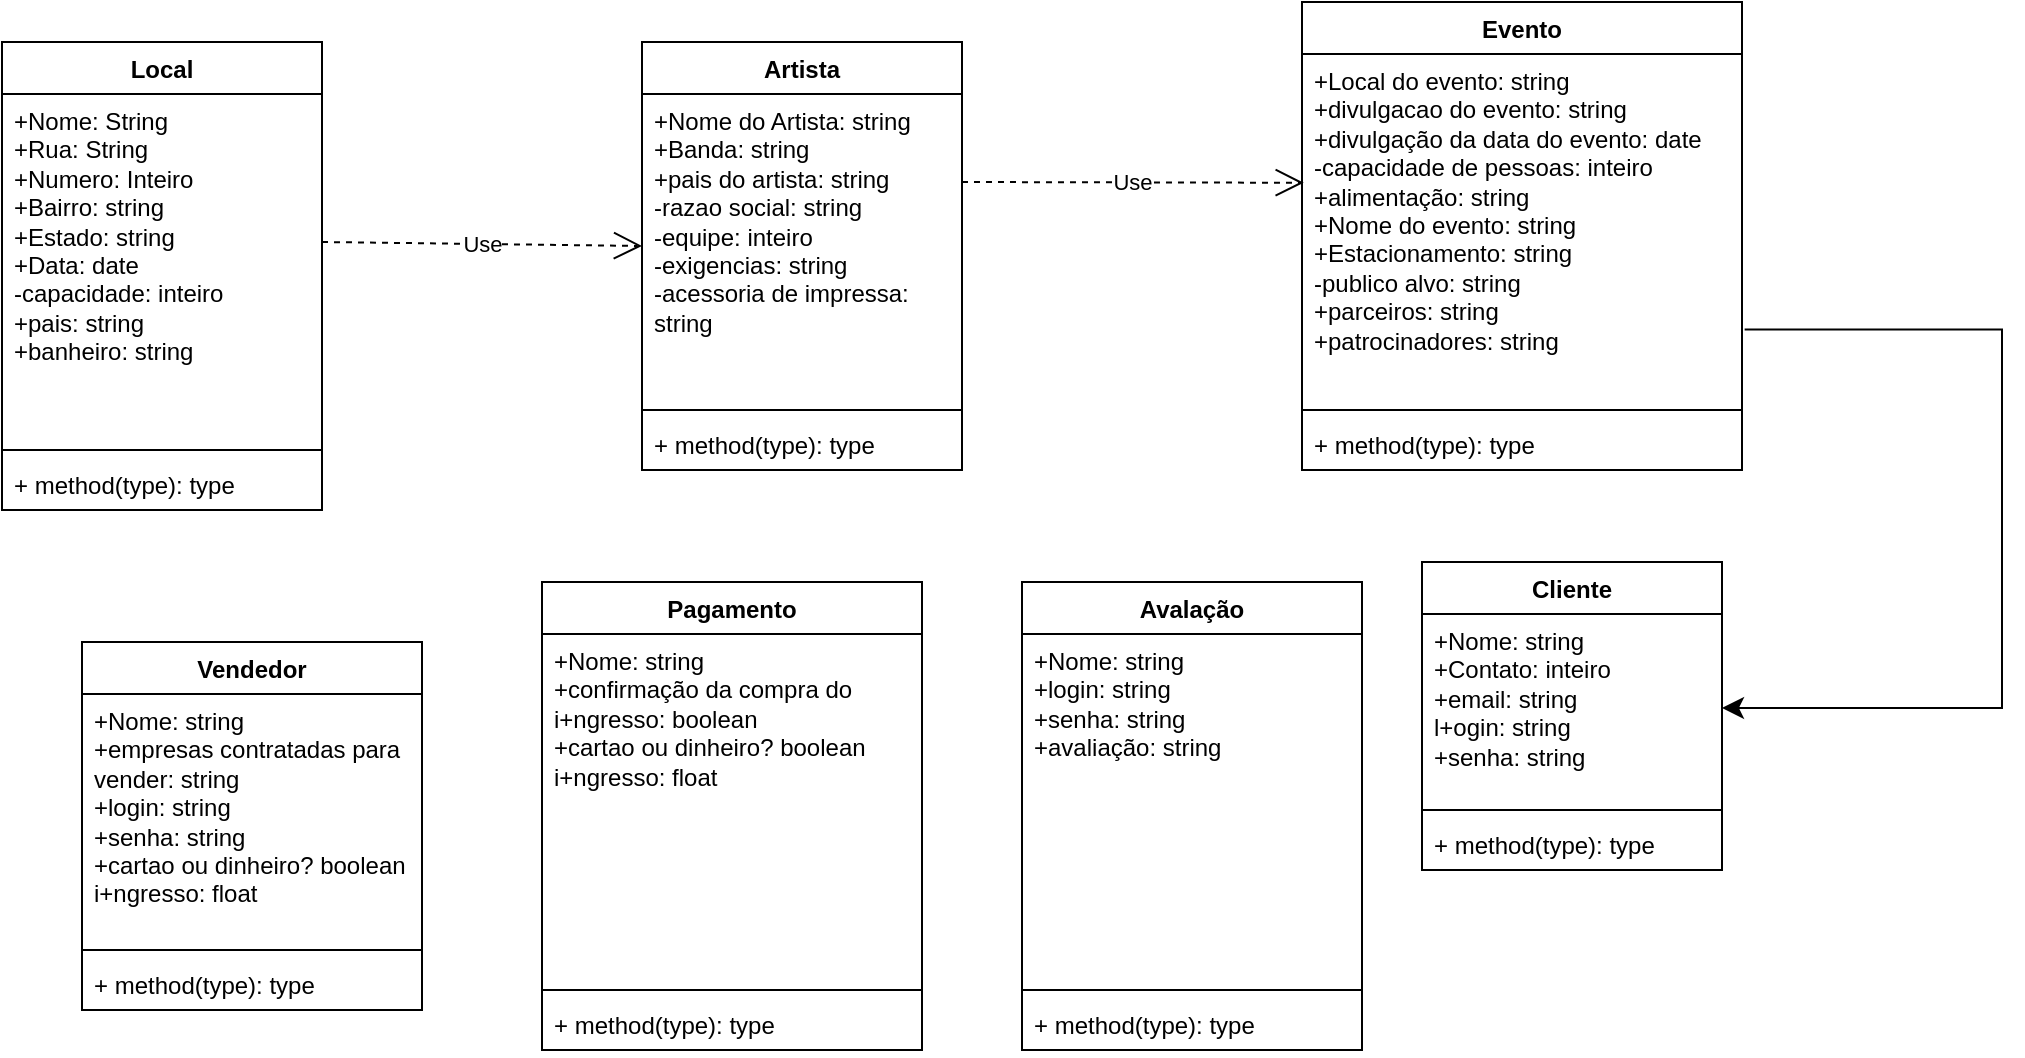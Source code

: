 <mxfile version="24.4.2" type="github">
  <diagram name="Página-1" id="MApGiX01n8zLRWQ2Dh-h">
    <mxGraphModel dx="1247" dy="671" grid="1" gridSize="10" guides="1" tooltips="1" connect="1" arrows="1" fold="1" page="1" pageScale="1" pageWidth="1169" pageHeight="827" math="0" shadow="0">
      <root>
        <mxCell id="0" />
        <mxCell id="1" parent="0" />
        <mxCell id="CrImROOjZfawF2_D6I3x-5" value="Local" style="swimlane;fontStyle=1;align=center;verticalAlign=top;childLayout=stackLayout;horizontal=1;startSize=26;horizontalStack=0;resizeParent=1;resizeParentMax=0;resizeLast=0;collapsible=1;marginBottom=0;whiteSpace=wrap;html=1;" vertex="1" parent="1">
          <mxGeometry x="30" y="490" width="160" height="234" as="geometry" />
        </mxCell>
        <mxCell id="CrImROOjZfawF2_D6I3x-6" value="+Nome: String&lt;br&gt;+Rua: String&lt;br&gt;+Numero: Inteiro&lt;div&gt;+Bairro: string&lt;br&gt;+Estado: string&lt;br&gt;+Data: date&lt;br&gt;-capacidade: inteiro&lt;br&gt;+pais: string&lt;br&gt;+banheiro: string&lt;/div&gt;" style="text;strokeColor=none;fillColor=none;align=left;verticalAlign=top;spacingLeft=4;spacingRight=4;overflow=hidden;rotatable=0;points=[[0,0.5],[1,0.5]];portConstraint=eastwest;whiteSpace=wrap;html=1;" vertex="1" parent="CrImROOjZfawF2_D6I3x-5">
          <mxGeometry y="26" width="160" height="174" as="geometry" />
        </mxCell>
        <mxCell id="CrImROOjZfawF2_D6I3x-7" value="" style="line;strokeWidth=1;fillColor=none;align=left;verticalAlign=middle;spacingTop=-1;spacingLeft=3;spacingRight=3;rotatable=0;labelPosition=right;points=[];portConstraint=eastwest;strokeColor=inherit;" vertex="1" parent="CrImROOjZfawF2_D6I3x-5">
          <mxGeometry y="200" width="160" height="8" as="geometry" />
        </mxCell>
        <mxCell id="CrImROOjZfawF2_D6I3x-8" value="+ method(type): type" style="text;strokeColor=none;fillColor=none;align=left;verticalAlign=top;spacingLeft=4;spacingRight=4;overflow=hidden;rotatable=0;points=[[0,0.5],[1,0.5]];portConstraint=eastwest;whiteSpace=wrap;html=1;" vertex="1" parent="CrImROOjZfawF2_D6I3x-5">
          <mxGeometry y="208" width="160" height="26" as="geometry" />
        </mxCell>
        <mxCell id="CrImROOjZfawF2_D6I3x-9" value="Artista" style="swimlane;fontStyle=1;align=center;verticalAlign=top;childLayout=stackLayout;horizontal=1;startSize=26;horizontalStack=0;resizeParent=1;resizeParentMax=0;resizeLast=0;collapsible=1;marginBottom=0;whiteSpace=wrap;html=1;" vertex="1" parent="1">
          <mxGeometry x="350" y="490" width="160" height="214" as="geometry" />
        </mxCell>
        <mxCell id="CrImROOjZfawF2_D6I3x-10" value="+Nome do Artista: string&lt;br&gt;+Banda: string&lt;br&gt;+pais do artista: string&lt;br&gt;-razao social: string&lt;br&gt;-equipe: inteiro&lt;br&gt;-exigencias: string&lt;br&gt;-acessoria de impressa: string&lt;br&gt;&lt;br&gt;&lt;div&gt;&lt;br&gt;&lt;/div&gt;" style="text;strokeColor=none;fillColor=none;align=left;verticalAlign=top;spacingLeft=4;spacingRight=4;overflow=hidden;rotatable=0;points=[[0,0.5],[1,0.5]];portConstraint=eastwest;whiteSpace=wrap;html=1;" vertex="1" parent="CrImROOjZfawF2_D6I3x-9">
          <mxGeometry y="26" width="160" height="154" as="geometry" />
        </mxCell>
        <mxCell id="CrImROOjZfawF2_D6I3x-11" value="" style="line;strokeWidth=1;fillColor=none;align=left;verticalAlign=middle;spacingTop=-1;spacingLeft=3;spacingRight=3;rotatable=0;labelPosition=right;points=[];portConstraint=eastwest;strokeColor=inherit;" vertex="1" parent="CrImROOjZfawF2_D6I3x-9">
          <mxGeometry y="180" width="160" height="8" as="geometry" />
        </mxCell>
        <mxCell id="CrImROOjZfawF2_D6I3x-12" value="+ method(type): type" style="text;strokeColor=none;fillColor=none;align=left;verticalAlign=top;spacingLeft=4;spacingRight=4;overflow=hidden;rotatable=0;points=[[0,0.5],[1,0.5]];portConstraint=eastwest;whiteSpace=wrap;html=1;" vertex="1" parent="CrImROOjZfawF2_D6I3x-9">
          <mxGeometry y="188" width="160" height="26" as="geometry" />
        </mxCell>
        <mxCell id="CrImROOjZfawF2_D6I3x-14" value="Cliente" style="swimlane;fontStyle=1;align=center;verticalAlign=top;childLayout=stackLayout;horizontal=1;startSize=26;horizontalStack=0;resizeParent=1;resizeParentMax=0;resizeLast=0;collapsible=1;marginBottom=0;whiteSpace=wrap;html=1;" vertex="1" parent="1">
          <mxGeometry x="740" y="750" width="150" height="154" as="geometry" />
        </mxCell>
        <mxCell id="CrImROOjZfawF2_D6I3x-15" value="+Nome: string&lt;br&gt;+Contato: inteiro&lt;br&gt;+email: string&lt;br&gt;l+ogin: string&lt;br&gt;+senha: string&lt;br&gt;&lt;br&gt;&lt;div&gt;&lt;br&gt;&lt;/div&gt;" style="text;strokeColor=none;fillColor=none;align=left;verticalAlign=top;spacingLeft=4;spacingRight=4;overflow=hidden;rotatable=0;points=[[0,0.5],[1,0.5]];portConstraint=eastwest;whiteSpace=wrap;html=1;" vertex="1" parent="CrImROOjZfawF2_D6I3x-14">
          <mxGeometry y="26" width="150" height="94" as="geometry" />
        </mxCell>
        <mxCell id="CrImROOjZfawF2_D6I3x-16" value="" style="line;strokeWidth=1;fillColor=none;align=left;verticalAlign=middle;spacingTop=-1;spacingLeft=3;spacingRight=3;rotatable=0;labelPosition=right;points=[];portConstraint=eastwest;strokeColor=inherit;" vertex="1" parent="CrImROOjZfawF2_D6I3x-14">
          <mxGeometry y="120" width="150" height="8" as="geometry" />
        </mxCell>
        <mxCell id="CrImROOjZfawF2_D6I3x-17" value="+ method(type): type" style="text;strokeColor=none;fillColor=none;align=left;verticalAlign=top;spacingLeft=4;spacingRight=4;overflow=hidden;rotatable=0;points=[[0,0.5],[1,0.5]];portConstraint=eastwest;whiteSpace=wrap;html=1;" vertex="1" parent="CrImROOjZfawF2_D6I3x-14">
          <mxGeometry y="128" width="150" height="26" as="geometry" />
        </mxCell>
        <mxCell id="CrImROOjZfawF2_D6I3x-18" value="Vendedor" style="swimlane;fontStyle=1;align=center;verticalAlign=top;childLayout=stackLayout;horizontal=1;startSize=26;horizontalStack=0;resizeParent=1;resizeParentMax=0;resizeLast=0;collapsible=1;marginBottom=0;whiteSpace=wrap;html=1;" vertex="1" parent="1">
          <mxGeometry x="70" y="790" width="170" height="184" as="geometry" />
        </mxCell>
        <mxCell id="CrImROOjZfawF2_D6I3x-19" value="+Nome: string&lt;br&gt;+empresas contratadas para vender: string&lt;br&gt;+login: string&lt;div&gt;+senha: string&lt;br&gt;&lt;div&gt;+cartao ou dinheiro? boolean&lt;br&gt;i+ngresso: float&lt;/div&gt;&lt;/div&gt;" style="text;strokeColor=none;fillColor=none;align=left;verticalAlign=top;spacingLeft=4;spacingRight=4;overflow=hidden;rotatable=0;points=[[0,0.5],[1,0.5]];portConstraint=eastwest;whiteSpace=wrap;html=1;" vertex="1" parent="CrImROOjZfawF2_D6I3x-18">
          <mxGeometry y="26" width="170" height="124" as="geometry" />
        </mxCell>
        <mxCell id="CrImROOjZfawF2_D6I3x-20" value="" style="line;strokeWidth=1;fillColor=none;align=left;verticalAlign=middle;spacingTop=-1;spacingLeft=3;spacingRight=3;rotatable=0;labelPosition=right;points=[];portConstraint=eastwest;strokeColor=inherit;" vertex="1" parent="CrImROOjZfawF2_D6I3x-18">
          <mxGeometry y="150" width="170" height="8" as="geometry" />
        </mxCell>
        <mxCell id="CrImROOjZfawF2_D6I3x-21" value="+ method(type): type" style="text;strokeColor=none;fillColor=none;align=left;verticalAlign=top;spacingLeft=4;spacingRight=4;overflow=hidden;rotatable=0;points=[[0,0.5],[1,0.5]];portConstraint=eastwest;whiteSpace=wrap;html=1;" vertex="1" parent="CrImROOjZfawF2_D6I3x-18">
          <mxGeometry y="158" width="170" height="26" as="geometry" />
        </mxCell>
        <mxCell id="CrImROOjZfawF2_D6I3x-22" value="Evento" style="swimlane;fontStyle=1;align=center;verticalAlign=top;childLayout=stackLayout;horizontal=1;startSize=26;horizontalStack=0;resizeParent=1;resizeParentMax=0;resizeLast=0;collapsible=1;marginBottom=0;whiteSpace=wrap;html=1;" vertex="1" parent="1">
          <mxGeometry x="680" y="470" width="220" height="234" as="geometry" />
        </mxCell>
        <mxCell id="CrImROOjZfawF2_D6I3x-23" value="+Local do evento: string&lt;br&gt;+divulgacao do evento: string&lt;br&gt;+divulgação da data do evento: date&lt;br&gt;-capacidade de pessoas: inteiro&lt;br&gt;+alimentação: string&lt;br&gt;+Nome do evento: string&lt;br&gt;+Estacionamento: string&lt;br&gt;&lt;div&gt;-publico alvo: string&lt;br&gt;+parceiros: string&lt;br&gt;+patrocinadores: string&lt;/div&gt;" style="text;strokeColor=none;fillColor=none;align=left;verticalAlign=top;spacingLeft=4;spacingRight=4;overflow=hidden;rotatable=0;points=[[0,0.5],[1,0.5]];portConstraint=eastwest;whiteSpace=wrap;html=1;" vertex="1" parent="CrImROOjZfawF2_D6I3x-22">
          <mxGeometry y="26" width="220" height="174" as="geometry" />
        </mxCell>
        <mxCell id="CrImROOjZfawF2_D6I3x-24" value="" style="line;strokeWidth=1;fillColor=none;align=left;verticalAlign=middle;spacingTop=-1;spacingLeft=3;spacingRight=3;rotatable=0;labelPosition=right;points=[];portConstraint=eastwest;strokeColor=inherit;" vertex="1" parent="CrImROOjZfawF2_D6I3x-22">
          <mxGeometry y="200" width="220" height="8" as="geometry" />
        </mxCell>
        <mxCell id="CrImROOjZfawF2_D6I3x-25" value="+ method(type): type" style="text;strokeColor=none;fillColor=none;align=left;verticalAlign=top;spacingLeft=4;spacingRight=4;overflow=hidden;rotatable=0;points=[[0,0.5],[1,0.5]];portConstraint=eastwest;whiteSpace=wrap;html=1;" vertex="1" parent="CrImROOjZfawF2_D6I3x-22">
          <mxGeometry y="208" width="220" height="26" as="geometry" />
        </mxCell>
        <mxCell id="CrImROOjZfawF2_D6I3x-26" value="Pagamento" style="swimlane;fontStyle=1;align=center;verticalAlign=top;childLayout=stackLayout;horizontal=1;startSize=26;horizontalStack=0;resizeParent=1;resizeParentMax=0;resizeLast=0;collapsible=1;marginBottom=0;whiteSpace=wrap;html=1;" vertex="1" parent="1">
          <mxGeometry x="300" y="760" width="190" height="234" as="geometry" />
        </mxCell>
        <mxCell id="CrImROOjZfawF2_D6I3x-27" value="+Nome: string&lt;br&gt;+confirmação da compra do i+ngresso: boolean&lt;br&gt;+cartao ou dinheiro? boolean&lt;br&gt;i+ngresso: float&lt;br&gt;&lt;div&gt;&lt;br&gt;&lt;/div&gt;" style="text;strokeColor=none;fillColor=none;align=left;verticalAlign=top;spacingLeft=4;spacingRight=4;overflow=hidden;rotatable=0;points=[[0,0.5],[1,0.5]];portConstraint=eastwest;whiteSpace=wrap;html=1;" vertex="1" parent="CrImROOjZfawF2_D6I3x-26">
          <mxGeometry y="26" width="190" height="174" as="geometry" />
        </mxCell>
        <mxCell id="CrImROOjZfawF2_D6I3x-28" value="" style="line;strokeWidth=1;fillColor=none;align=left;verticalAlign=middle;spacingTop=-1;spacingLeft=3;spacingRight=3;rotatable=0;labelPosition=right;points=[];portConstraint=eastwest;strokeColor=inherit;" vertex="1" parent="CrImROOjZfawF2_D6I3x-26">
          <mxGeometry y="200" width="190" height="8" as="geometry" />
        </mxCell>
        <mxCell id="CrImROOjZfawF2_D6I3x-29" value="+ method(type): type" style="text;strokeColor=none;fillColor=none;align=left;verticalAlign=top;spacingLeft=4;spacingRight=4;overflow=hidden;rotatable=0;points=[[0,0.5],[1,0.5]];portConstraint=eastwest;whiteSpace=wrap;html=1;" vertex="1" parent="CrImROOjZfawF2_D6I3x-26">
          <mxGeometry y="208" width="190" height="26" as="geometry" />
        </mxCell>
        <mxCell id="CrImROOjZfawF2_D6I3x-30" value="Avalação" style="swimlane;fontStyle=1;align=center;verticalAlign=top;childLayout=stackLayout;horizontal=1;startSize=26;horizontalStack=0;resizeParent=1;resizeParentMax=0;resizeLast=0;collapsible=1;marginBottom=0;whiteSpace=wrap;html=1;" vertex="1" parent="1">
          <mxGeometry x="540" y="760" width="170" height="234" as="geometry" />
        </mxCell>
        <mxCell id="CrImROOjZfawF2_D6I3x-31" value="+Nome: string&lt;br&gt;+login: string&lt;br&gt;+senha: string&lt;br&gt;+avaliação: string&lt;div&gt;&lt;br&gt;&lt;/div&gt;" style="text;strokeColor=none;fillColor=none;align=left;verticalAlign=top;spacingLeft=4;spacingRight=4;overflow=hidden;rotatable=0;points=[[0,0.5],[1,0.5]];portConstraint=eastwest;whiteSpace=wrap;html=1;" vertex="1" parent="CrImROOjZfawF2_D6I3x-30">
          <mxGeometry y="26" width="170" height="174" as="geometry" />
        </mxCell>
        <mxCell id="CrImROOjZfawF2_D6I3x-32" value="" style="line;strokeWidth=1;fillColor=none;align=left;verticalAlign=middle;spacingTop=-1;spacingLeft=3;spacingRight=3;rotatable=0;labelPosition=right;points=[];portConstraint=eastwest;strokeColor=inherit;" vertex="1" parent="CrImROOjZfawF2_D6I3x-30">
          <mxGeometry y="200" width="170" height="8" as="geometry" />
        </mxCell>
        <mxCell id="CrImROOjZfawF2_D6I3x-33" value="+ method(type): type" style="text;strokeColor=none;fillColor=none;align=left;verticalAlign=top;spacingLeft=4;spacingRight=4;overflow=hidden;rotatable=0;points=[[0,0.5],[1,0.5]];portConstraint=eastwest;whiteSpace=wrap;html=1;" vertex="1" parent="CrImROOjZfawF2_D6I3x-30">
          <mxGeometry y="208" width="170" height="26" as="geometry" />
        </mxCell>
        <mxCell id="CrImROOjZfawF2_D6I3x-38" value="Use" style="endArrow=open;endSize=12;dashed=1;html=1;rounded=0;" edge="1" parent="1" target="CrImROOjZfawF2_D6I3x-10">
          <mxGeometry width="160" relative="1" as="geometry">
            <mxPoint x="190" y="590" as="sourcePoint" />
            <mxPoint x="350" y="590" as="targetPoint" />
          </mxGeometry>
        </mxCell>
        <mxCell id="CrImROOjZfawF2_D6I3x-40" value="Use" style="endArrow=open;endSize=12;dashed=1;html=1;rounded=0;entryX=0.004;entryY=0.37;entryDx=0;entryDy=0;entryPerimeter=0;" edge="1" parent="1" target="CrImROOjZfawF2_D6I3x-23">
          <mxGeometry width="160" relative="1" as="geometry">
            <mxPoint x="510" y="560" as="sourcePoint" />
            <mxPoint x="670" y="560" as="targetPoint" />
          </mxGeometry>
        </mxCell>
        <mxCell id="CrImROOjZfawF2_D6I3x-41" value="" style="edgeStyle=elbowEdgeStyle;elbow=horizontal;endArrow=classic;html=1;curved=0;rounded=0;endSize=8;startSize=8;exitX=1.006;exitY=0.792;exitDx=0;exitDy=0;exitPerimeter=0;entryX=1;entryY=0.5;entryDx=0;entryDy=0;" edge="1" parent="1" source="CrImROOjZfawF2_D6I3x-23" target="CrImROOjZfawF2_D6I3x-15">
          <mxGeometry width="50" height="50" relative="1" as="geometry">
            <mxPoint x="970" y="680" as="sourcePoint" />
            <mxPoint x="920" y="740" as="targetPoint" />
            <Array as="points">
              <mxPoint x="1030" y="730" />
            </Array>
          </mxGeometry>
        </mxCell>
      </root>
    </mxGraphModel>
  </diagram>
</mxfile>
